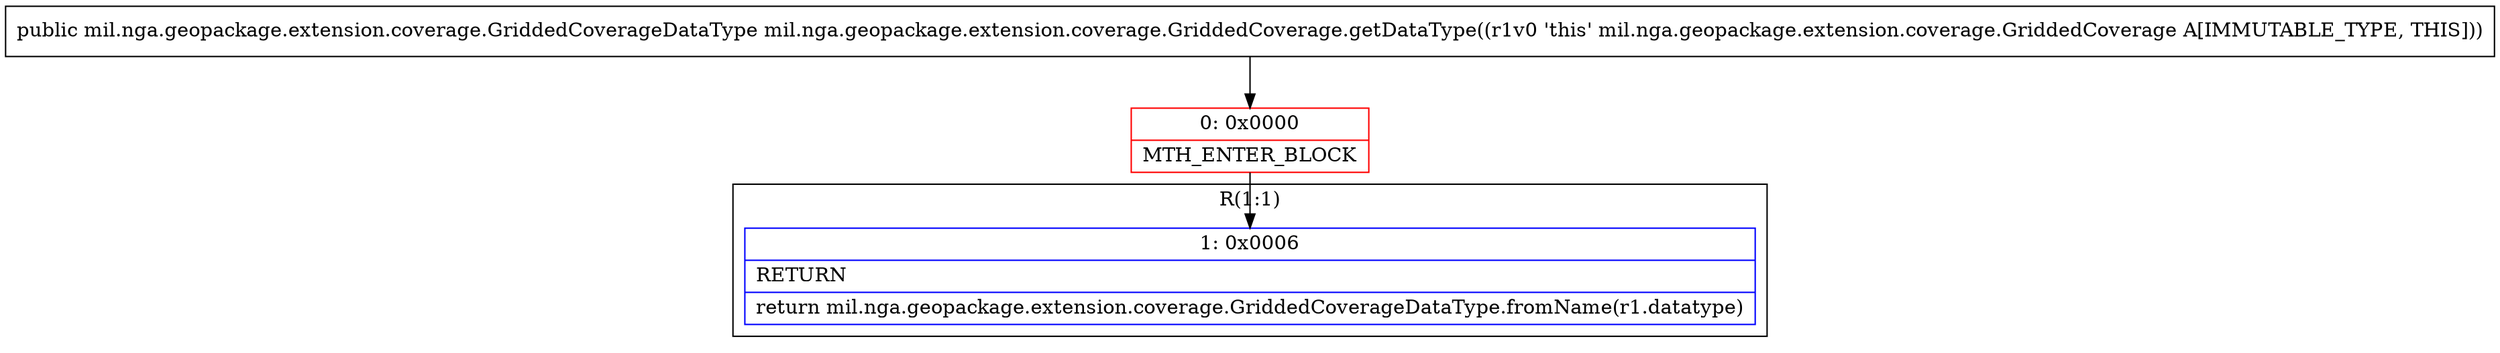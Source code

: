 digraph "CFG formil.nga.geopackage.extension.coverage.GriddedCoverage.getDataType()Lmil\/nga\/geopackage\/extension\/coverage\/GriddedCoverageDataType;" {
subgraph cluster_Region_1821323703 {
label = "R(1:1)";
node [shape=record,color=blue];
Node_1 [shape=record,label="{1\:\ 0x0006|RETURN\l|return mil.nga.geopackage.extension.coverage.GriddedCoverageDataType.fromName(r1.datatype)\l}"];
}
Node_0 [shape=record,color=red,label="{0\:\ 0x0000|MTH_ENTER_BLOCK\l}"];
MethodNode[shape=record,label="{public mil.nga.geopackage.extension.coverage.GriddedCoverageDataType mil.nga.geopackage.extension.coverage.GriddedCoverage.getDataType((r1v0 'this' mil.nga.geopackage.extension.coverage.GriddedCoverage A[IMMUTABLE_TYPE, THIS])) }"];
MethodNode -> Node_0;
Node_0 -> Node_1;
}

